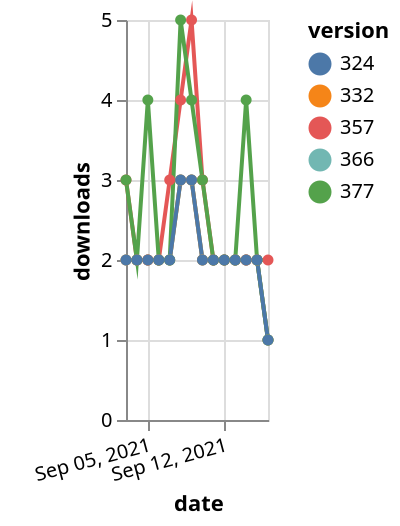 {"$schema": "https://vega.github.io/schema/vega-lite/v5.json", "description": "A simple bar chart with embedded data.", "data": {"values": [{"date": "2021-09-03", "total": 2330, "delta": 2, "version": "366"}, {"date": "2021-09-04", "total": 2332, "delta": 2, "version": "366"}, {"date": "2021-09-05", "total": 2334, "delta": 2, "version": "366"}, {"date": "2021-09-06", "total": 2336, "delta": 2, "version": "366"}, {"date": "2021-09-07", "total": 2338, "delta": 2, "version": "366"}, {"date": "2021-09-08", "total": 2341, "delta": 3, "version": "366"}, {"date": "2021-09-09", "total": 2344, "delta": 3, "version": "366"}, {"date": "2021-09-10", "total": 2346, "delta": 2, "version": "366"}, {"date": "2021-09-11", "total": 2348, "delta": 2, "version": "366"}, {"date": "2021-09-12", "total": 2350, "delta": 2, "version": "366"}, {"date": "2021-09-13", "total": 2352, "delta": 2, "version": "366"}, {"date": "2021-09-14", "total": 2354, "delta": 2, "version": "366"}, {"date": "2021-09-15", "total": 2356, "delta": 2, "version": "366"}, {"date": "2021-09-16", "total": 2357, "delta": 1, "version": "366"}, {"date": "2021-09-03", "total": 2944, "delta": 3, "version": "357"}, {"date": "2021-09-04", "total": 2946, "delta": 2, "version": "357"}, {"date": "2021-09-05", "total": 2948, "delta": 2, "version": "357"}, {"date": "2021-09-06", "total": 2950, "delta": 2, "version": "357"}, {"date": "2021-09-07", "total": 2953, "delta": 3, "version": "357"}, {"date": "2021-09-08", "total": 2957, "delta": 4, "version": "357"}, {"date": "2021-09-09", "total": 2962, "delta": 5, "version": "357"}, {"date": "2021-09-10", "total": 2965, "delta": 3, "version": "357"}, {"date": "2021-09-11", "total": 2967, "delta": 2, "version": "357"}, {"date": "2021-09-12", "total": 2969, "delta": 2, "version": "357"}, {"date": "2021-09-13", "total": 2971, "delta": 2, "version": "357"}, {"date": "2021-09-14", "total": 2973, "delta": 2, "version": "357"}, {"date": "2021-09-15", "total": 2975, "delta": 2, "version": "357"}, {"date": "2021-09-16", "total": 2977, "delta": 2, "version": "357"}, {"date": "2021-09-03", "total": 2799, "delta": 2, "version": "332"}, {"date": "2021-09-04", "total": 2801, "delta": 2, "version": "332"}, {"date": "2021-09-05", "total": 2803, "delta": 2, "version": "332"}, {"date": "2021-09-06", "total": 2805, "delta": 2, "version": "332"}, {"date": "2021-09-07", "total": 2807, "delta": 2, "version": "332"}, {"date": "2021-09-08", "total": 2810, "delta": 3, "version": "332"}, {"date": "2021-09-09", "total": 2813, "delta": 3, "version": "332"}, {"date": "2021-09-10", "total": 2815, "delta": 2, "version": "332"}, {"date": "2021-09-11", "total": 2817, "delta": 2, "version": "332"}, {"date": "2021-09-12", "total": 2819, "delta": 2, "version": "332"}, {"date": "2021-09-13", "total": 2821, "delta": 2, "version": "332"}, {"date": "2021-09-14", "total": 2823, "delta": 2, "version": "332"}, {"date": "2021-09-15", "total": 2825, "delta": 2, "version": "332"}, {"date": "2021-09-16", "total": 2826, "delta": 1, "version": "332"}, {"date": "2021-09-03", "total": 2152, "delta": 3, "version": "377"}, {"date": "2021-09-04", "total": 2154, "delta": 2, "version": "377"}, {"date": "2021-09-05", "total": 2158, "delta": 4, "version": "377"}, {"date": "2021-09-06", "total": 2160, "delta": 2, "version": "377"}, {"date": "2021-09-07", "total": 2162, "delta": 2, "version": "377"}, {"date": "2021-09-08", "total": 2167, "delta": 5, "version": "377"}, {"date": "2021-09-09", "total": 2171, "delta": 4, "version": "377"}, {"date": "2021-09-10", "total": 2174, "delta": 3, "version": "377"}, {"date": "2021-09-11", "total": 2176, "delta": 2, "version": "377"}, {"date": "2021-09-12", "total": 2178, "delta": 2, "version": "377"}, {"date": "2021-09-13", "total": 2180, "delta": 2, "version": "377"}, {"date": "2021-09-14", "total": 2184, "delta": 4, "version": "377"}, {"date": "2021-09-15", "total": 2186, "delta": 2, "version": "377"}, {"date": "2021-09-16", "total": 2187, "delta": 1, "version": "377"}, {"date": "2021-09-03", "total": 2545, "delta": 2, "version": "324"}, {"date": "2021-09-04", "total": 2547, "delta": 2, "version": "324"}, {"date": "2021-09-05", "total": 2549, "delta": 2, "version": "324"}, {"date": "2021-09-06", "total": 2551, "delta": 2, "version": "324"}, {"date": "2021-09-07", "total": 2553, "delta": 2, "version": "324"}, {"date": "2021-09-08", "total": 2556, "delta": 3, "version": "324"}, {"date": "2021-09-09", "total": 2559, "delta": 3, "version": "324"}, {"date": "2021-09-10", "total": 2561, "delta": 2, "version": "324"}, {"date": "2021-09-11", "total": 2563, "delta": 2, "version": "324"}, {"date": "2021-09-12", "total": 2565, "delta": 2, "version": "324"}, {"date": "2021-09-13", "total": 2567, "delta": 2, "version": "324"}, {"date": "2021-09-14", "total": 2569, "delta": 2, "version": "324"}, {"date": "2021-09-15", "total": 2571, "delta": 2, "version": "324"}, {"date": "2021-09-16", "total": 2572, "delta": 1, "version": "324"}]}, "width": "container", "mark": {"type": "line", "point": {"filled": true}}, "encoding": {"x": {"field": "date", "type": "temporal", "timeUnit": "yearmonthdate", "title": "date", "axis": {"labelAngle": -15}}, "y": {"field": "delta", "type": "quantitative", "title": "downloads"}, "color": {"field": "version", "type": "nominal"}, "tooltip": {"field": "delta"}}}